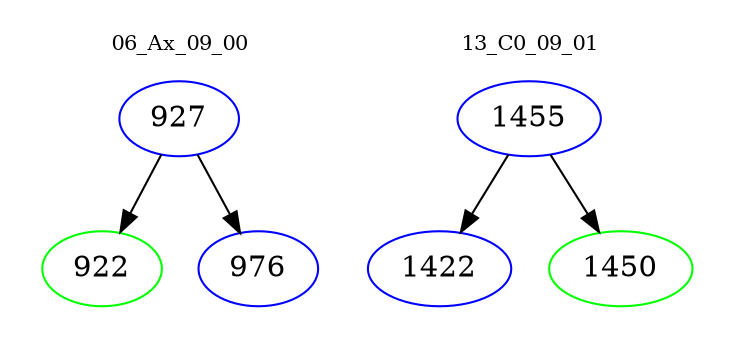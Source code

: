 digraph{
subgraph cluster_0 {
color = white
label = "06_Ax_09_00";
fontsize=10;
T0_927 [label="927", color="blue"]
T0_927 -> T0_922 [color="black"]
T0_922 [label="922", color="green"]
T0_927 -> T0_976 [color="black"]
T0_976 [label="976", color="blue"]
}
subgraph cluster_1 {
color = white
label = "13_C0_09_01";
fontsize=10;
T1_1455 [label="1455", color="blue"]
T1_1455 -> T1_1422 [color="black"]
T1_1422 [label="1422", color="blue"]
T1_1455 -> T1_1450 [color="black"]
T1_1450 [label="1450", color="green"]
}
}
